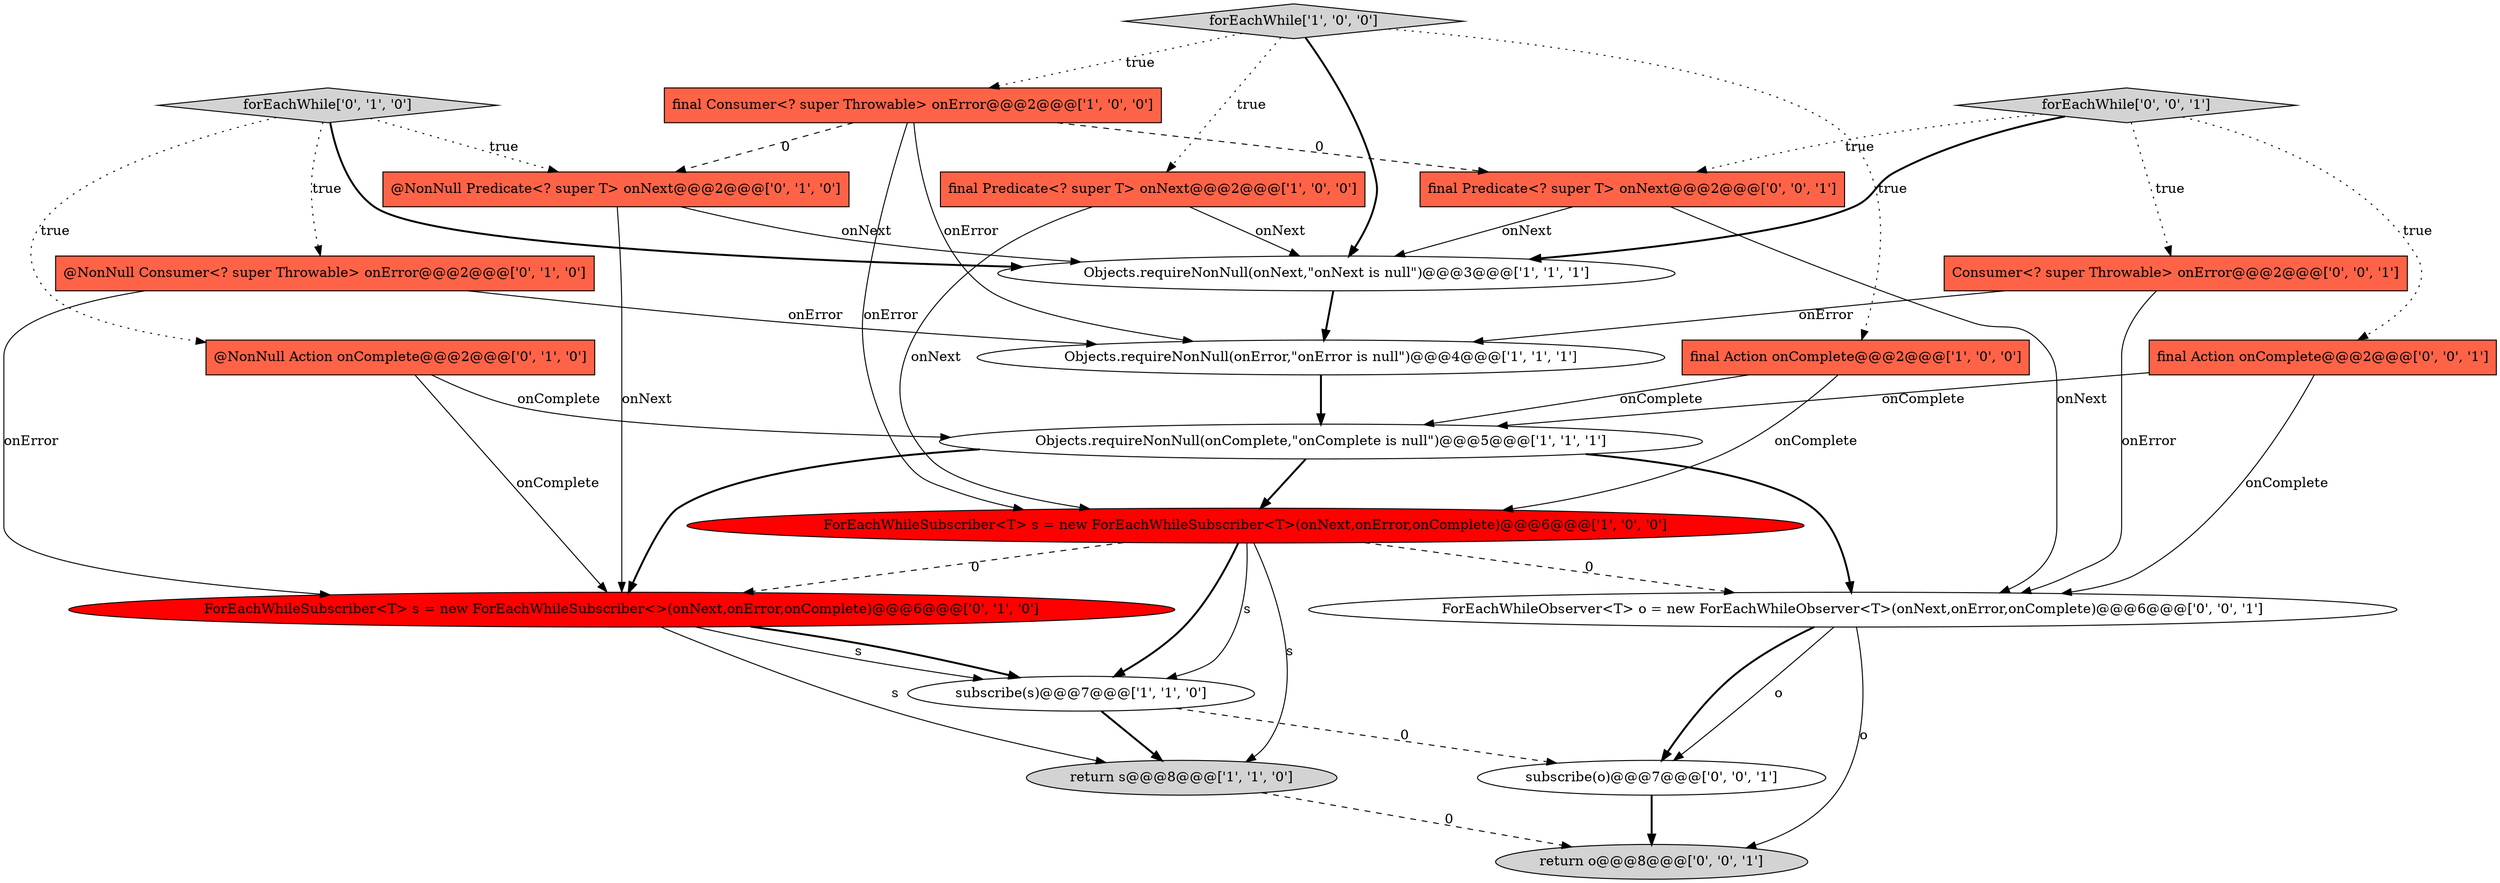 digraph {
18 [style = filled, label = "return o@@@8@@@['0', '0', '1']", fillcolor = lightgray, shape = ellipse image = "AAA0AAABBB3BBB"];
8 [style = filled, label = "return s@@@8@@@['1', '1', '0']", fillcolor = lightgray, shape = ellipse image = "AAA0AAABBB1BBB"];
4 [style = filled, label = "Objects.requireNonNull(onError,\"onError is null\")@@@4@@@['1', '1', '1']", fillcolor = white, shape = ellipse image = "AAA0AAABBB1BBB"];
9 [style = filled, label = "Objects.requireNonNull(onComplete,\"onComplete is null\")@@@5@@@['1', '1', '1']", fillcolor = white, shape = ellipse image = "AAA0AAABBB1BBB"];
13 [style = filled, label = "forEachWhile['0', '1', '0']", fillcolor = lightgray, shape = diamond image = "AAA0AAABBB2BBB"];
0 [style = filled, label = "final Predicate<? super T> onNext@@@2@@@['1', '0', '0']", fillcolor = tomato, shape = box image = "AAA0AAABBB1BBB"];
14 [style = filled, label = "@NonNull Predicate<? super T> onNext@@@2@@@['0', '1', '0']", fillcolor = tomato, shape = box image = "AAA1AAABBB2BBB"];
2 [style = filled, label = "Objects.requireNonNull(onNext,\"onNext is null\")@@@3@@@['1', '1', '1']", fillcolor = white, shape = ellipse image = "AAA0AAABBB1BBB"];
19 [style = filled, label = "ForEachWhileObserver<T> o = new ForEachWhileObserver<T>(onNext,onError,onComplete)@@@6@@@['0', '0', '1']", fillcolor = white, shape = ellipse image = "AAA0AAABBB3BBB"];
21 [style = filled, label = "final Predicate<? super T> onNext@@@2@@@['0', '0', '1']", fillcolor = tomato, shape = box image = "AAA0AAABBB3BBB"];
6 [style = filled, label = "subscribe(s)@@@7@@@['1', '1', '0']", fillcolor = white, shape = ellipse image = "AAA0AAABBB1BBB"];
20 [style = filled, label = "forEachWhile['0', '0', '1']", fillcolor = lightgray, shape = diamond image = "AAA0AAABBB3BBB"];
1 [style = filled, label = "final Action onComplete@@@2@@@['1', '0', '0']", fillcolor = tomato, shape = box image = "AAA0AAABBB1BBB"];
15 [style = filled, label = "subscribe(o)@@@7@@@['0', '0', '1']", fillcolor = white, shape = ellipse image = "AAA0AAABBB3BBB"];
10 [style = filled, label = "ForEachWhileSubscriber<T> s = new ForEachWhileSubscriber<>(onNext,onError,onComplete)@@@6@@@['0', '1', '0']", fillcolor = red, shape = ellipse image = "AAA1AAABBB2BBB"];
11 [style = filled, label = "@NonNull Consumer<? super Throwable> onError@@@2@@@['0', '1', '0']", fillcolor = tomato, shape = box image = "AAA0AAABBB2BBB"];
12 [style = filled, label = "@NonNull Action onComplete@@@2@@@['0', '1', '0']", fillcolor = tomato, shape = box image = "AAA0AAABBB2BBB"];
7 [style = filled, label = "final Consumer<? super Throwable> onError@@@2@@@['1', '0', '0']", fillcolor = tomato, shape = box image = "AAA1AAABBB1BBB"];
17 [style = filled, label = "final Action onComplete@@@2@@@['0', '0', '1']", fillcolor = tomato, shape = box image = "AAA0AAABBB3BBB"];
3 [style = filled, label = "ForEachWhileSubscriber<T> s = new ForEachWhileSubscriber<T>(onNext,onError,onComplete)@@@6@@@['1', '0', '0']", fillcolor = red, shape = ellipse image = "AAA1AAABBB1BBB"];
5 [style = filled, label = "forEachWhile['1', '0', '0']", fillcolor = lightgray, shape = diamond image = "AAA0AAABBB1BBB"];
16 [style = filled, label = "Consumer<? super Throwable> onError@@@2@@@['0', '0', '1']", fillcolor = tomato, shape = box image = "AAA0AAABBB3BBB"];
4->9 [style = bold, label=""];
16->19 [style = solid, label="onError"];
11->10 [style = solid, label="onError"];
7->21 [style = dashed, label="0"];
3->6 [style = solid, label="s"];
3->8 [style = solid, label="s"];
13->12 [style = dotted, label="true"];
12->9 [style = solid, label="onComplete"];
20->17 [style = dotted, label="true"];
7->14 [style = dashed, label="0"];
5->1 [style = dotted, label="true"];
10->8 [style = solid, label="s"];
19->18 [style = solid, label="o"];
14->10 [style = solid, label="onNext"];
3->6 [style = bold, label=""];
11->4 [style = solid, label="onError"];
5->0 [style = dotted, label="true"];
20->21 [style = dotted, label="true"];
9->10 [style = bold, label=""];
12->10 [style = solid, label="onComplete"];
2->4 [style = bold, label=""];
10->6 [style = bold, label=""];
15->18 [style = bold, label=""];
7->3 [style = solid, label="onError"];
3->19 [style = dashed, label="0"];
20->2 [style = bold, label=""];
21->2 [style = solid, label="onNext"];
0->3 [style = solid, label="onNext"];
1->9 [style = solid, label="onComplete"];
17->19 [style = solid, label="onComplete"];
5->2 [style = bold, label=""];
21->19 [style = solid, label="onNext"];
19->15 [style = solid, label="o"];
6->15 [style = dashed, label="0"];
1->3 [style = solid, label="onComplete"];
5->7 [style = dotted, label="true"];
6->8 [style = bold, label=""];
9->19 [style = bold, label=""];
10->6 [style = solid, label="s"];
9->3 [style = bold, label=""];
13->11 [style = dotted, label="true"];
8->18 [style = dashed, label="0"];
7->4 [style = solid, label="onError"];
3->10 [style = dashed, label="0"];
16->4 [style = solid, label="onError"];
0->2 [style = solid, label="onNext"];
19->15 [style = bold, label=""];
13->14 [style = dotted, label="true"];
17->9 [style = solid, label="onComplete"];
14->2 [style = solid, label="onNext"];
20->16 [style = dotted, label="true"];
13->2 [style = bold, label=""];
}
